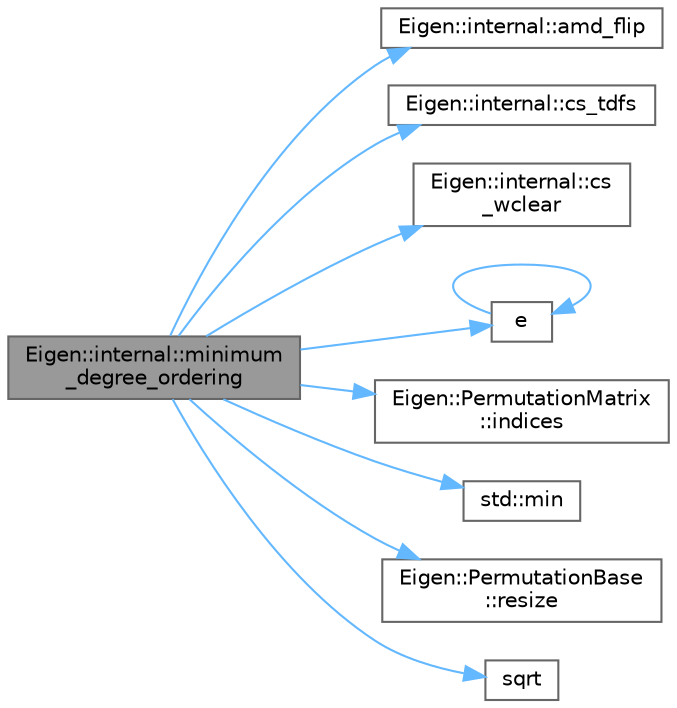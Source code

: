 digraph "Eigen::internal::minimum_degree_ordering"
{
 // LATEX_PDF_SIZE
  bgcolor="transparent";
  edge [fontname=Helvetica,fontsize=10,labelfontname=Helvetica,labelfontsize=10];
  node [fontname=Helvetica,fontsize=10,shape=box,height=0.2,width=0.4];
  rankdir="LR";
  Node1 [id="Node000001",label="Eigen::internal::minimum\l_degree_ordering",height=0.2,width=0.4,color="gray40", fillcolor="grey60", style="filled", fontcolor="black",tooltip=" "];
  Node1 -> Node2 [id="edge1_Node000001_Node000002",color="steelblue1",style="solid",tooltip=" "];
  Node2 [id="Node000002",label="Eigen::internal::amd_flip",height=0.2,width=0.4,color="grey40", fillcolor="white", style="filled",URL="$namespace_eigen_1_1internal.html#a72134691e35594dbae02d69a0c5170fa",tooltip=" "];
  Node1 -> Node3 [id="edge2_Node000001_Node000003",color="steelblue1",style="solid",tooltip=" "];
  Node3 [id="Node000003",label="Eigen::internal::cs_tdfs",height=0.2,width=0.4,color="grey40", fillcolor="white", style="filled",URL="$namespace_eigen_1_1internal.html#a10eccd9d3ce2e9cf441ae2f8db2ad569",tooltip=" "];
  Node1 -> Node4 [id="edge3_Node000001_Node000004",color="steelblue1",style="solid",tooltip=" "];
  Node4 [id="Node000004",label="Eigen::internal::cs\l_wclear",height=0.2,width=0.4,color="grey40", fillcolor="white", style="filled",URL="$namespace_eigen_1_1internal.html#a32f71c893a1b3a5e673692b952a45b0d",tooltip=" "];
  Node1 -> Node5 [id="edge4_Node000001_Node000005",color="steelblue1",style="solid",tooltip=" "];
  Node5 [id="Node000005",label="e",height=0.2,width=0.4,color="grey40", fillcolor="white", style="filled",URL="$_cwise__array__power__array_8cpp.html#a9cb86ff854760bf91a154f2724a9101d",tooltip=" "];
  Node5 -> Node5 [id="edge5_Node000005_Node000005",color="steelblue1",style="solid",tooltip=" "];
  Node1 -> Node6 [id="edge6_Node000001_Node000006",color="steelblue1",style="solid",tooltip=" "];
  Node6 [id="Node000006",label="Eigen::PermutationMatrix\l::indices",height=0.2,width=0.4,color="grey40", fillcolor="white", style="filled",URL="$class_eigen_1_1_permutation_matrix.html#a9a2ae1608cc19e77e77863fce02f9066",tooltip=" "];
  Node1 -> Node7 [id="edge7_Node000001_Node000007",color="steelblue1",style="solid",tooltip=" "];
  Node7 [id="Node000007",label="std::min",height=0.2,width=0.4,color="grey40", fillcolor="white", style="filled",URL="$namespacestd.html#ac7b9885417769949d76890454b6d072e",tooltip=" "];
  Node1 -> Node8 [id="edge8_Node000001_Node000008",color="steelblue1",style="solid",tooltip=" "];
  Node8 [id="Node000008",label="Eigen::PermutationBase\l::resize",height=0.2,width=0.4,color="grey40", fillcolor="white", style="filled",URL="$class_eigen_1_1_permutation_base.html#a0e0fda6e84d69e02432e4770359bb532",tooltip=" "];
  Node1 -> Node9 [id="edge9_Node000001_Node000009",color="steelblue1",style="solid",tooltip=" "];
  Node9 [id="Node000009",label="sqrt",height=0.2,width=0.4,color="grey40", fillcolor="white", style="filled",URL="$_array_cwise_unary_ops_8h.html#a656b9217a2fcb6de59dc8d1eb3079cc7",tooltip=" "];
}
